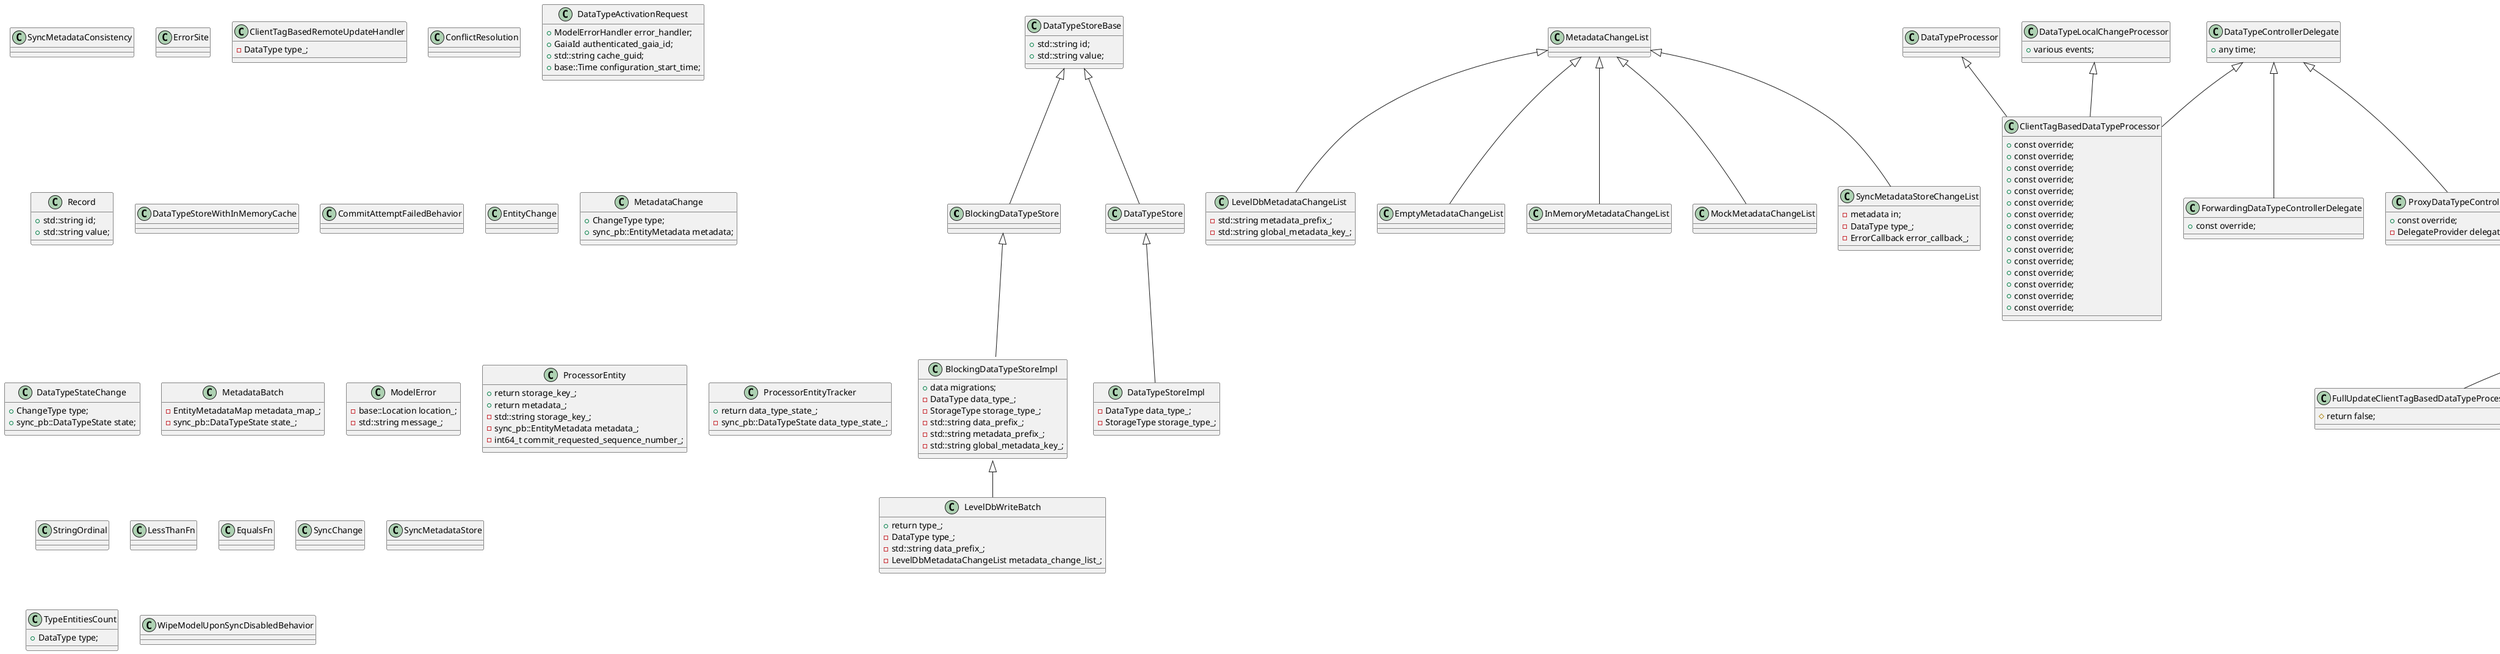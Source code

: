@startuml
class BlockingDataTypeStore {
}
DataTypeStoreBase <|-- BlockingDataTypeStore
class LevelDbMetadataChangeList {
    - std::string metadata_prefix_;
    - std::string global_metadata_key_;
}
MetadataChangeList <|-- LevelDbMetadataChangeList
class LevelDbWriteBatch {
    + return type_;
    - DataType type_;
    - std::string data_prefix_;
    - LevelDbMetadataChangeList metadata_change_list_;
}
BlockingDataTypeStoreImpl::WriteBatch <|-- LevelDbWriteBatch
class BlockingDataTypeStoreImpl {
    + data migrations;
    - DataType data_type_;
    - StorageType storage_type_;
    - std::string data_prefix_;
    - std::string metadata_prefix_;
    - std::string global_metadata_key_;
}
BlockingDataTypeStore <|-- BlockingDataTypeStoreImpl
class SyncMetadataConsistency {
}
class ClientTagBasedDataTypeProcessor {
    + const override;
    + const override;
    + const override;
    + const override;
    + const override;
    + const override;
    + const override;
    + const override;
    + const override;
    + const override;
    + const override;
    + const override;
    + const override;
    + const override;
    + const override;
}
DataTypeProcessor <|-- ClientTagBasedDataTypeProcessor
DataTypeLocalChangeProcessor <|-- ClientTagBasedDataTypeProcessor
DataTypeControllerDelegate <|-- ClientTagBasedDataTypeProcessor
class ErrorSite {
}
class TestDataTypeSyncBridge {
    + return trimmed_specifics;
    + return merge_call_count_;
    + return apply_call_count_;
    + return commit_failures_count_;
    + return sync_started_;
    + return supports_incremental_updates_;
    + return commit_attempt_failed_behaviour_;
    - bool supports_incremental_updates_;
}
FakeDataTypeSyncBridge <|-- TestDataTypeSyncBridge
class ClientTagBasedDataTypeProcessorTest {
    + DataTypeActivationRequest request;
    + return specifics;
    + return PREFERENCES;
    + return true;
    + return specifics;
    + return 0;
    + sync_pb::DataTypeState::Invalidation inv;
    + return inv;
    # return error_reported_;
    - base::test::SingleThreadTaskEnvironment task_environment_;
}
::testing::Test <|-- ClientTagBasedDataTypeProcessorTest
class FullUpdateClientTagBasedDataTypeProcessorTest {
    # return false;
}
ClientTagBasedDataTypeProcessorTest <|-- FullUpdateClientTagBasedDataTypeProcessorTest
class CommitOnlyClientTagBasedDataTypeProcessorTest {
    # return USER_EVENTS;
}
ClientTagBasedDataTypeProcessorTest <|-- CommitOnlyClientTagBasedDataTypeProcessorTest
class PasswordsClientTagBasedDataTypeProcessorTest {
    # return PASSWORDS;
}
ClientTagBasedDataTypeProcessorTest <|-- PasswordsClientTagBasedDataTypeProcessorTest
class ClientTagBasedDataTypeProcessorWithUniquePositionTest {
    # return SHARED_TAB_GROUP_DATA;
}
ClientTagBasedDataTypeProcessorTest <|-- ClientTagBasedDataTypeProcessorWithUniquePositionTest
class ClientTagBasedRemoteUpdateHandler {
    - DataType type_;
}
class ClientTagBasedRemoteUpdateHandlerTest {
    + UpdateResponseDataList updates;
    + return entity_data;
    - ProcessorEntityTracker processor_entity_tracker_;
    - FakeDataTypeSyncBridge data_type_sync_bridge_;
    - ClientTagBasedRemoteUpdateHandler remote_update_handler_;
}
::testing::Test <|-- ClientTagBasedRemoteUpdateHandlerTest
class ClientTagBasedRemoteUpdateHandlerForSharedTest {
    + sync_pb::GarbageCollectionDirective gc_directive;
}
ClientTagBasedRemoteUpdateHandlerTest <|-- ClientTagBasedRemoteUpdateHandlerForSharedTest
class ConflictResolution {
}
class DataBatch {
}
class DataTypeActivationRequest {
    + ModelErrorHandler error_handler;
    + GaiaId authenticated_gaia_id;
    + std::string cache_guid;
    + base::Time configuration_start_time;
}
class DataTypeControllerDelegate {
    + any time;
}
class DataTypeLocalChangeProcessor {
    + various events;
}
class DataTypeStore {
}
DataTypeStoreBase <|-- DataTypeStore
class DataTypeStoreBackend {
    + int64_t kLatestSchemaVersion;
    - delete ptr;
}
base::RefCountedThreadSafe <|-- DataTypeStoreBackend
class base {
    - delete ptr;
}
sequence <|-- base
task <|-- base
tasks <|-- base
CustomOnTaskRunnerDeleter <|-- base
class DataTypeStoreBackendTest {
    # base::test::SingleThreadTaskEnvironment task_environment_;
}
testing::Test <|-- DataTypeStoreBackendTest
class DataTypeStoreBase {
    + std::string id;
    + std::string value;
}
class Record {
    + std::string id;
    + std::string value;
}
class WriteBatch {
}
class DataTypeStoreImpl {
    - DataType data_type_;
    - StorageType storage_type_;
}
DataTypeStore <|-- DataTypeStoreImpl
class DataTypeStoreImplTest {
    - base::test::SingleThreadTaskEnvironment task_environment_;
}
testing::TestWithParam <|-- DataTypeStoreImplTest
class DataTypeStoreService {
}
KeyedService <|-- DataTypeStoreService
class DataTypeStoreServiceImpl {
    + const override;
    - base::FilePath sync_path_;
    - base::FilePath leveldb_path_;
}
DataTypeStoreService <|-- DataTypeStoreServiceImpl
class DataTypeStoreServiceImplTest {
    # base::test::TaskEnvironment task_environment_;
    # TestingPrefServiceSimple pref_service_;
}
testing::Test <|-- DataTypeStoreServiceImplTest
class DataTypeStoreWithInMemoryCache {
}
class WriteBatch {
}
class WriteBatchImpl {
}
WriteBatch <|-- WriteBatchImpl
class DataTypeStoreWithInMemoryCacheTest {
    - base::test::TaskEnvironment task_environment_;
}
::testing::Test <|-- DataTypeStoreWithInMemoryCacheTest
class DataTypeSyncBridge {
}
class CommitAttemptFailedBehavior {
}
class DataTypeSyncBridgeTest {
    - StubDataTypeSyncBridge bridge_;
}
::testing::Test <|-- DataTypeSyncBridgeTest
class EmptyMetadataChangeList {
}
MetadataChangeList <|-- EmptyMetadataChangeList
class EntityChange {
}
class ForwardingDataTypeControllerDelegate {
    + const override;
}
DataTypeControllerDelegate <|-- ForwardingDataTypeControllerDelegate
class InMemoryMetadataChangeList {
}
MetadataChangeList <|-- InMemoryMetadataChangeList
class MetadataChange {
    + ChangeType type;
    + sync_pb::EntityMetadata metadata;
}
class DataTypeStateChange {
    + ChangeType type;
    + sync_pb::DataTypeState state;
}
class MockMetadataChangeList {
}
MetadataChangeList <|-- MockMetadataChangeList
class MetadataBatch {
    - EntityMetadataMap metadata_map_;
    - sync_pb::DataTypeState state_;
}
class MetadataChangeList {
}
class ModelError {
    - base::Location location_;
    - std::string message_;
}
class MutableDataBatch {
    + const override;
}
DataBatch <|-- MutableDataBatch
class ProcessorEntity {
    + return storage_key_;
    + return metadata_;
    - std::string storage_key_;
    - sync_pb::EntityMetadata metadata_;
    - int64_t commit_requested_sequence_number_;
}
class ProcessorEntityTracker {
    + return data_type_state_;
    - sync_pb::DataTypeState data_type_state_;
}
class ProcessorEntityTrackerTest {
    # ProcessorEntityTracker entity_tracker_;
}
::testing::Test <|-- ProcessorEntityTrackerTest
class ProcessorEntityTest {
    + return entity;
    + return entity;
    + base::Time ctime_;
}
::testing::Test <|-- ProcessorEntityTest
class ProxyDataTypeControllerDelegate {
    + const override;
    - DelegateProvider delegate_provider_;
}
DataTypeControllerDelegate <|-- ProxyDataTypeControllerDelegate
class StringOrdinal {
}
class LessThanFn {
}
class EqualsFn {
}
class SyncableService {
    + visible immediately;
}
class LocalChangeProcessor {
    + return processor_error;
    + return std::nullopt;
    - DataType type_;
}
SyncChangeProcessor <|-- LocalChangeProcessor
class SyncableServiceBasedBridge {
    + const override;
    + const override;
    + const override;
    + const override;
    + const override;
    + const override;
    + const override;
    - DataType type_;
    - InMemoryStore in_memory_store_;
    - base::Time init_start_time_;
}
DataTypeSyncBridge <|-- SyncableServiceBasedBridge
class MockSyncableService {
}
SyncableService <|-- MockSyncableService
class SyncableServiceBasedBridgeTest {
    # return std::nullopt;
    # syncer::DataTypeActivationRequest request;
    # return request;
    # base::RunLoop loop;
    # return storage_key_to_data;
    # base::test::SingleThreadTaskEnvironment task_environment_;
}
::testing::Test <|-- SyncableServiceBasedBridgeTest
class SyncChange {
}
class SyncChangeProcessor {
}
class SyncData {
    + ClientTagHash client_tag_hash;
    + std::string non_unique_name;
    + sync_pb::EntitySpecifics specifics;
}
base::RefCountedThreadSafe <|-- SyncData
class base {
}
class SyncData {
    - struct InternalData;
}
class SyncMetadataStore {
}
class SyncMetadataStoreChangeList {
    - metadata in;
    - DataType type_;
    - ErrorCallback error_callback_;
}
MetadataChangeList <|-- SyncMetadataStoreChangeList
class TypeEntitiesCount {
    + DataType type;
}
class WipeModelUponSyncDisabledBehavior {
}
@enduml